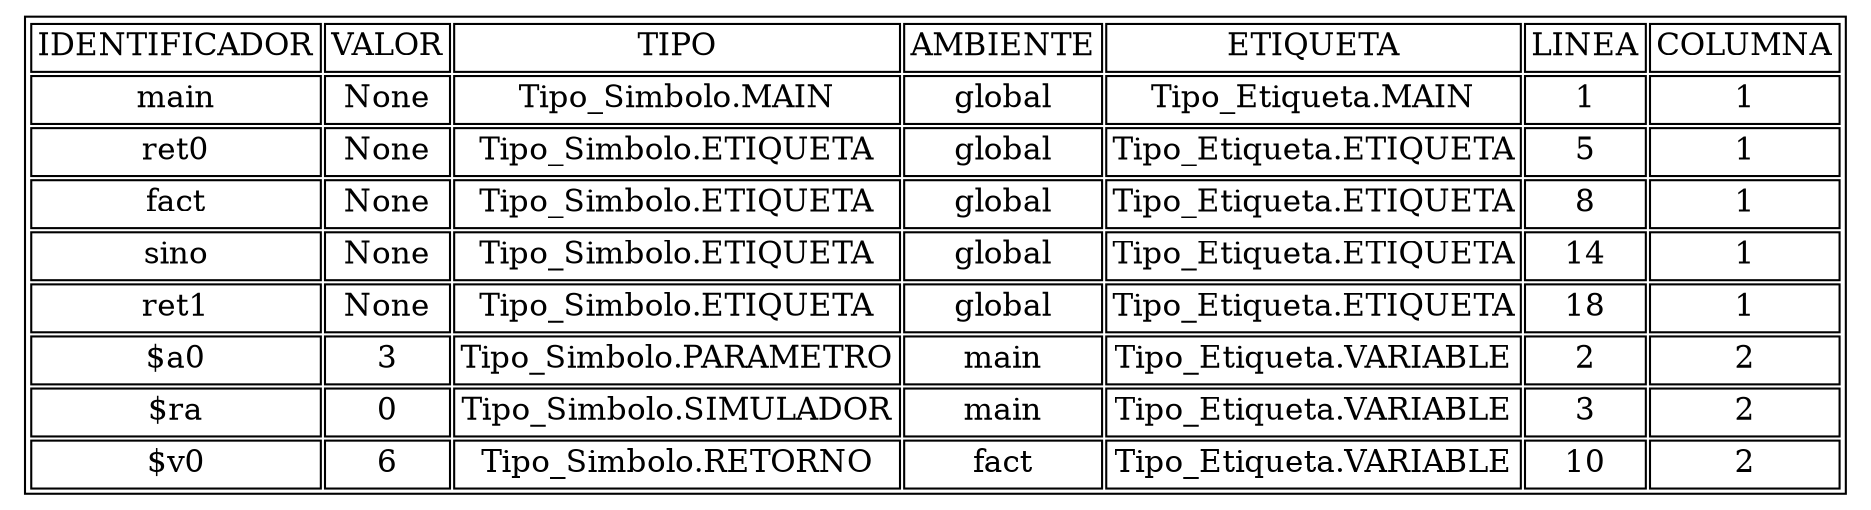 digraph tabla{
graph [ratio=fill];node [label="\N", fontsize=15, shape=plaintext];
graph [bb="0,0,352,154"];
arset [label=<<TABLE ALIGN="LEFT">
<TR><TD>IDENTIFICADOR</TD><TD>VALOR</TD><TD>TIPO</TD><TD>AMBIENTE</TD><TD>ETIQUETA</TD><TD>LINEA</TD><TD>COLUMNA</TD></TR>
<TR><TD>main</TD><TD>None</TD><TD>Tipo_Simbolo.MAIN</TD><TD>global</TD><TD>Tipo_Etiqueta.MAIN</TD><TD>1</TD><TD>1</TD></TR>
<TR><TD>ret0</TD><TD>None</TD><TD>Tipo_Simbolo.ETIQUETA</TD><TD>global</TD><TD>Tipo_Etiqueta.ETIQUETA</TD><TD>5</TD><TD>1</TD></TR>
<TR><TD>fact</TD><TD>None</TD><TD>Tipo_Simbolo.ETIQUETA</TD><TD>global</TD><TD>Tipo_Etiqueta.ETIQUETA</TD><TD>8</TD><TD>1</TD></TR>
<TR><TD>sino</TD><TD>None</TD><TD>Tipo_Simbolo.ETIQUETA</TD><TD>global</TD><TD>Tipo_Etiqueta.ETIQUETA</TD><TD>14</TD><TD>1</TD></TR>
<TR><TD>ret1</TD><TD>None</TD><TD>Tipo_Simbolo.ETIQUETA</TD><TD>global</TD><TD>Tipo_Etiqueta.ETIQUETA</TD><TD>18</TD><TD>1</TD></TR>
<TR><TD>$a0</TD><TD>3</TD><TD>Tipo_Simbolo.PARAMETRO</TD><TD>main</TD><TD>Tipo_Etiqueta.VARIABLE</TD><TD>2</TD><TD>2</TD></TR>
<TR><TD>$ra</TD><TD>0</TD><TD>Tipo_Simbolo.SIMULADOR</TD><TD>main</TD><TD>Tipo_Etiqueta.VARIABLE</TD><TD>3</TD><TD>2</TD></TR>
<TR><TD>$v0</TD><TD>6</TD><TD>Tipo_Simbolo.RETORNO</TD><TD>fact</TD><TD>Tipo_Etiqueta.VARIABLE</TD><TD>10</TD><TD>2</TD></TR>
</TABLE>
>, ];
}